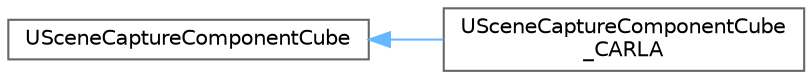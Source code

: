 digraph "类继承关系图"
{
 // INTERACTIVE_SVG=YES
 // LATEX_PDF_SIZE
  bgcolor="transparent";
  edge [fontname=Helvetica,fontsize=10,labelfontname=Helvetica,labelfontsize=10];
  node [fontname=Helvetica,fontsize=10,shape=box,height=0.2,width=0.4];
  rankdir="LR";
  Node0 [id="Node000000",label="USceneCaptureComponentCube",height=0.2,width=0.4,color="grey40", fillcolor="white", style="filled",URL="$dc/d20/classUSceneCaptureComponentCube.html",tooltip=" "];
  Node0 -> Node1 [id="edge372_Node000000_Node000001",dir="back",color="steelblue1",style="solid",tooltip=" "];
  Node1 [id="Node000001",label="USceneCaptureComponentCube\l_CARLA",height=0.2,width=0.4,color="grey40", fillcolor="white", style="filled",URL="$d0/dac/classUSceneCaptureComponentCube__CARLA.html",tooltip=" "];
}
